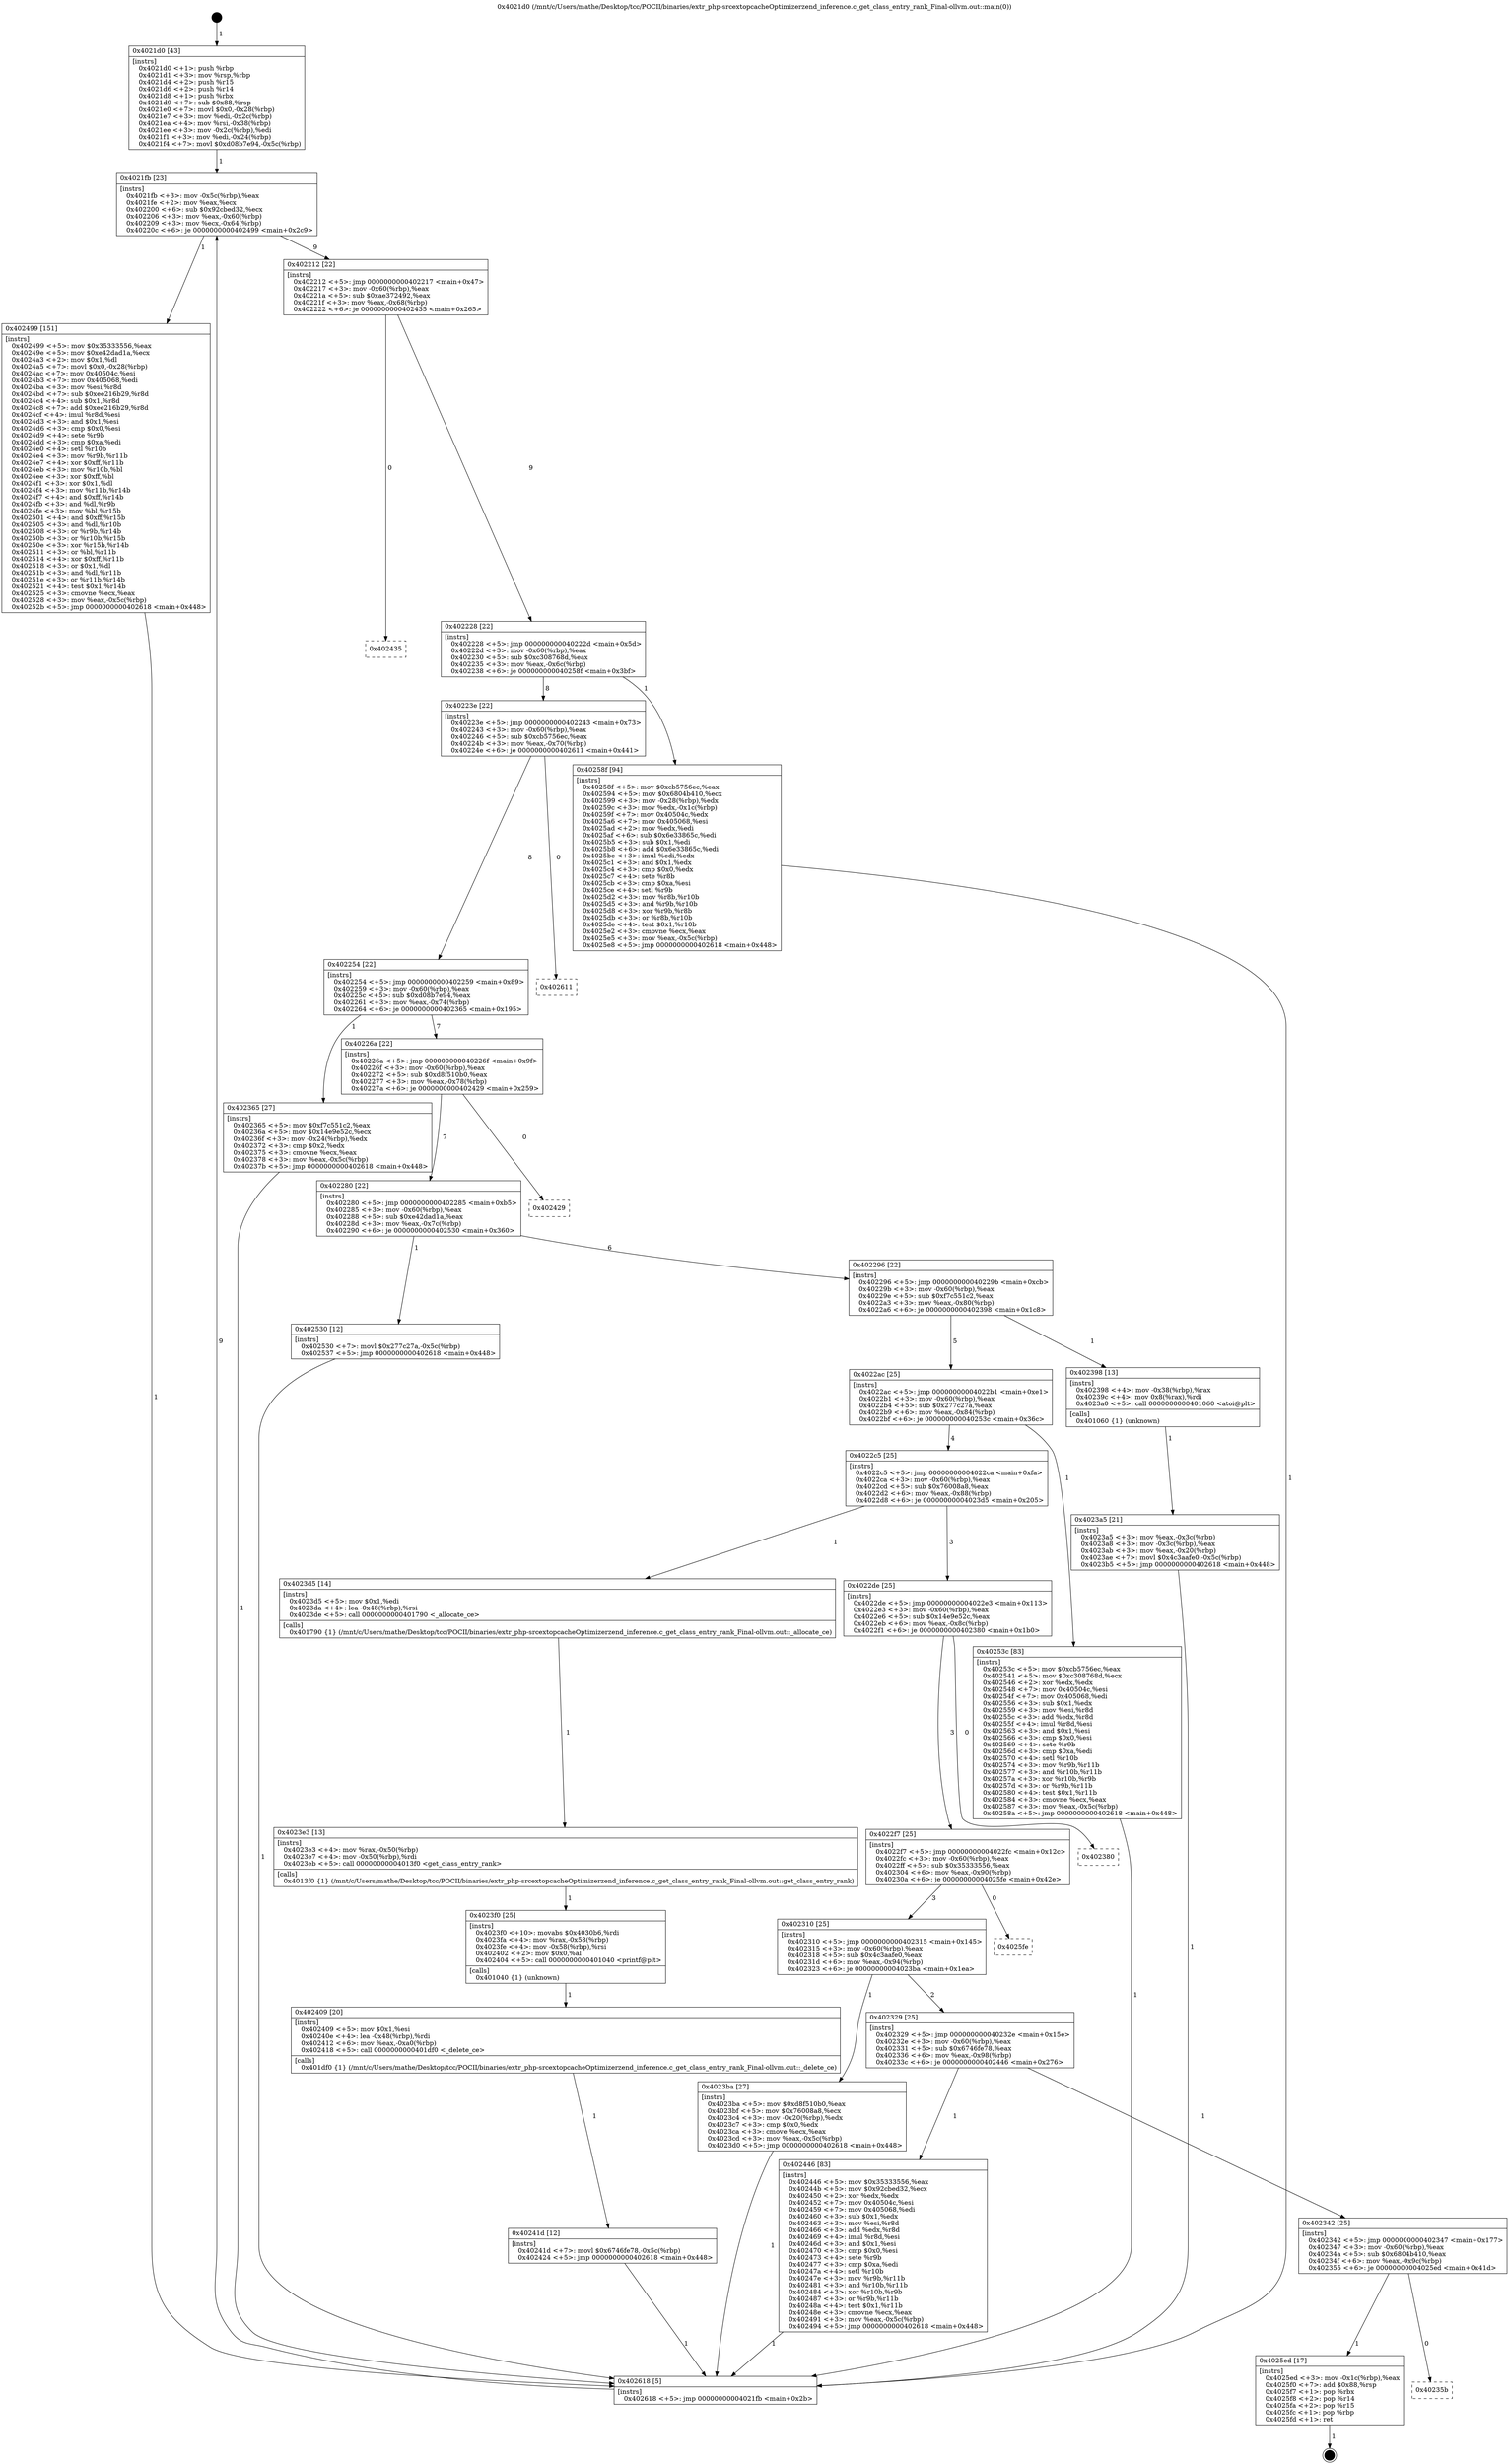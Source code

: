 digraph "0x4021d0" {
  label = "0x4021d0 (/mnt/c/Users/mathe/Desktop/tcc/POCII/binaries/extr_php-srcextopcacheOptimizerzend_inference.c_get_class_entry_rank_Final-ollvm.out::main(0))"
  labelloc = "t"
  node[shape=record]

  Entry [label="",width=0.3,height=0.3,shape=circle,fillcolor=black,style=filled]
  "0x4021fb" [label="{
     0x4021fb [23]\l
     | [instrs]\l
     &nbsp;&nbsp;0x4021fb \<+3\>: mov -0x5c(%rbp),%eax\l
     &nbsp;&nbsp;0x4021fe \<+2\>: mov %eax,%ecx\l
     &nbsp;&nbsp;0x402200 \<+6\>: sub $0x92cbed32,%ecx\l
     &nbsp;&nbsp;0x402206 \<+3\>: mov %eax,-0x60(%rbp)\l
     &nbsp;&nbsp;0x402209 \<+3\>: mov %ecx,-0x64(%rbp)\l
     &nbsp;&nbsp;0x40220c \<+6\>: je 0000000000402499 \<main+0x2c9\>\l
  }"]
  "0x402499" [label="{
     0x402499 [151]\l
     | [instrs]\l
     &nbsp;&nbsp;0x402499 \<+5\>: mov $0x35333556,%eax\l
     &nbsp;&nbsp;0x40249e \<+5\>: mov $0xe42dad1a,%ecx\l
     &nbsp;&nbsp;0x4024a3 \<+2\>: mov $0x1,%dl\l
     &nbsp;&nbsp;0x4024a5 \<+7\>: movl $0x0,-0x28(%rbp)\l
     &nbsp;&nbsp;0x4024ac \<+7\>: mov 0x40504c,%esi\l
     &nbsp;&nbsp;0x4024b3 \<+7\>: mov 0x405068,%edi\l
     &nbsp;&nbsp;0x4024ba \<+3\>: mov %esi,%r8d\l
     &nbsp;&nbsp;0x4024bd \<+7\>: sub $0xee216b29,%r8d\l
     &nbsp;&nbsp;0x4024c4 \<+4\>: sub $0x1,%r8d\l
     &nbsp;&nbsp;0x4024c8 \<+7\>: add $0xee216b29,%r8d\l
     &nbsp;&nbsp;0x4024cf \<+4\>: imul %r8d,%esi\l
     &nbsp;&nbsp;0x4024d3 \<+3\>: and $0x1,%esi\l
     &nbsp;&nbsp;0x4024d6 \<+3\>: cmp $0x0,%esi\l
     &nbsp;&nbsp;0x4024d9 \<+4\>: sete %r9b\l
     &nbsp;&nbsp;0x4024dd \<+3\>: cmp $0xa,%edi\l
     &nbsp;&nbsp;0x4024e0 \<+4\>: setl %r10b\l
     &nbsp;&nbsp;0x4024e4 \<+3\>: mov %r9b,%r11b\l
     &nbsp;&nbsp;0x4024e7 \<+4\>: xor $0xff,%r11b\l
     &nbsp;&nbsp;0x4024eb \<+3\>: mov %r10b,%bl\l
     &nbsp;&nbsp;0x4024ee \<+3\>: xor $0xff,%bl\l
     &nbsp;&nbsp;0x4024f1 \<+3\>: xor $0x1,%dl\l
     &nbsp;&nbsp;0x4024f4 \<+3\>: mov %r11b,%r14b\l
     &nbsp;&nbsp;0x4024f7 \<+4\>: and $0xff,%r14b\l
     &nbsp;&nbsp;0x4024fb \<+3\>: and %dl,%r9b\l
     &nbsp;&nbsp;0x4024fe \<+3\>: mov %bl,%r15b\l
     &nbsp;&nbsp;0x402501 \<+4\>: and $0xff,%r15b\l
     &nbsp;&nbsp;0x402505 \<+3\>: and %dl,%r10b\l
     &nbsp;&nbsp;0x402508 \<+3\>: or %r9b,%r14b\l
     &nbsp;&nbsp;0x40250b \<+3\>: or %r10b,%r15b\l
     &nbsp;&nbsp;0x40250e \<+3\>: xor %r15b,%r14b\l
     &nbsp;&nbsp;0x402511 \<+3\>: or %bl,%r11b\l
     &nbsp;&nbsp;0x402514 \<+4\>: xor $0xff,%r11b\l
     &nbsp;&nbsp;0x402518 \<+3\>: or $0x1,%dl\l
     &nbsp;&nbsp;0x40251b \<+3\>: and %dl,%r11b\l
     &nbsp;&nbsp;0x40251e \<+3\>: or %r11b,%r14b\l
     &nbsp;&nbsp;0x402521 \<+4\>: test $0x1,%r14b\l
     &nbsp;&nbsp;0x402525 \<+3\>: cmovne %ecx,%eax\l
     &nbsp;&nbsp;0x402528 \<+3\>: mov %eax,-0x5c(%rbp)\l
     &nbsp;&nbsp;0x40252b \<+5\>: jmp 0000000000402618 \<main+0x448\>\l
  }"]
  "0x402212" [label="{
     0x402212 [22]\l
     | [instrs]\l
     &nbsp;&nbsp;0x402212 \<+5\>: jmp 0000000000402217 \<main+0x47\>\l
     &nbsp;&nbsp;0x402217 \<+3\>: mov -0x60(%rbp),%eax\l
     &nbsp;&nbsp;0x40221a \<+5\>: sub $0xae372492,%eax\l
     &nbsp;&nbsp;0x40221f \<+3\>: mov %eax,-0x68(%rbp)\l
     &nbsp;&nbsp;0x402222 \<+6\>: je 0000000000402435 \<main+0x265\>\l
  }"]
  Exit [label="",width=0.3,height=0.3,shape=circle,fillcolor=black,style=filled,peripheries=2]
  "0x402435" [label="{
     0x402435\l
  }", style=dashed]
  "0x402228" [label="{
     0x402228 [22]\l
     | [instrs]\l
     &nbsp;&nbsp;0x402228 \<+5\>: jmp 000000000040222d \<main+0x5d\>\l
     &nbsp;&nbsp;0x40222d \<+3\>: mov -0x60(%rbp),%eax\l
     &nbsp;&nbsp;0x402230 \<+5\>: sub $0xc308768d,%eax\l
     &nbsp;&nbsp;0x402235 \<+3\>: mov %eax,-0x6c(%rbp)\l
     &nbsp;&nbsp;0x402238 \<+6\>: je 000000000040258f \<main+0x3bf\>\l
  }"]
  "0x40235b" [label="{
     0x40235b\l
  }", style=dashed]
  "0x40258f" [label="{
     0x40258f [94]\l
     | [instrs]\l
     &nbsp;&nbsp;0x40258f \<+5\>: mov $0xcb5756ec,%eax\l
     &nbsp;&nbsp;0x402594 \<+5\>: mov $0x6804b410,%ecx\l
     &nbsp;&nbsp;0x402599 \<+3\>: mov -0x28(%rbp),%edx\l
     &nbsp;&nbsp;0x40259c \<+3\>: mov %edx,-0x1c(%rbp)\l
     &nbsp;&nbsp;0x40259f \<+7\>: mov 0x40504c,%edx\l
     &nbsp;&nbsp;0x4025a6 \<+7\>: mov 0x405068,%esi\l
     &nbsp;&nbsp;0x4025ad \<+2\>: mov %edx,%edi\l
     &nbsp;&nbsp;0x4025af \<+6\>: sub $0x6e33865c,%edi\l
     &nbsp;&nbsp;0x4025b5 \<+3\>: sub $0x1,%edi\l
     &nbsp;&nbsp;0x4025b8 \<+6\>: add $0x6e33865c,%edi\l
     &nbsp;&nbsp;0x4025be \<+3\>: imul %edi,%edx\l
     &nbsp;&nbsp;0x4025c1 \<+3\>: and $0x1,%edx\l
     &nbsp;&nbsp;0x4025c4 \<+3\>: cmp $0x0,%edx\l
     &nbsp;&nbsp;0x4025c7 \<+4\>: sete %r8b\l
     &nbsp;&nbsp;0x4025cb \<+3\>: cmp $0xa,%esi\l
     &nbsp;&nbsp;0x4025ce \<+4\>: setl %r9b\l
     &nbsp;&nbsp;0x4025d2 \<+3\>: mov %r8b,%r10b\l
     &nbsp;&nbsp;0x4025d5 \<+3\>: and %r9b,%r10b\l
     &nbsp;&nbsp;0x4025d8 \<+3\>: xor %r9b,%r8b\l
     &nbsp;&nbsp;0x4025db \<+3\>: or %r8b,%r10b\l
     &nbsp;&nbsp;0x4025de \<+4\>: test $0x1,%r10b\l
     &nbsp;&nbsp;0x4025e2 \<+3\>: cmovne %ecx,%eax\l
     &nbsp;&nbsp;0x4025e5 \<+3\>: mov %eax,-0x5c(%rbp)\l
     &nbsp;&nbsp;0x4025e8 \<+5\>: jmp 0000000000402618 \<main+0x448\>\l
  }"]
  "0x40223e" [label="{
     0x40223e [22]\l
     | [instrs]\l
     &nbsp;&nbsp;0x40223e \<+5\>: jmp 0000000000402243 \<main+0x73\>\l
     &nbsp;&nbsp;0x402243 \<+3\>: mov -0x60(%rbp),%eax\l
     &nbsp;&nbsp;0x402246 \<+5\>: sub $0xcb5756ec,%eax\l
     &nbsp;&nbsp;0x40224b \<+3\>: mov %eax,-0x70(%rbp)\l
     &nbsp;&nbsp;0x40224e \<+6\>: je 0000000000402611 \<main+0x441\>\l
  }"]
  "0x4025ed" [label="{
     0x4025ed [17]\l
     | [instrs]\l
     &nbsp;&nbsp;0x4025ed \<+3\>: mov -0x1c(%rbp),%eax\l
     &nbsp;&nbsp;0x4025f0 \<+7\>: add $0x88,%rsp\l
     &nbsp;&nbsp;0x4025f7 \<+1\>: pop %rbx\l
     &nbsp;&nbsp;0x4025f8 \<+2\>: pop %r14\l
     &nbsp;&nbsp;0x4025fa \<+2\>: pop %r15\l
     &nbsp;&nbsp;0x4025fc \<+1\>: pop %rbp\l
     &nbsp;&nbsp;0x4025fd \<+1\>: ret\l
  }"]
  "0x402611" [label="{
     0x402611\l
  }", style=dashed]
  "0x402254" [label="{
     0x402254 [22]\l
     | [instrs]\l
     &nbsp;&nbsp;0x402254 \<+5\>: jmp 0000000000402259 \<main+0x89\>\l
     &nbsp;&nbsp;0x402259 \<+3\>: mov -0x60(%rbp),%eax\l
     &nbsp;&nbsp;0x40225c \<+5\>: sub $0xd08b7e94,%eax\l
     &nbsp;&nbsp;0x402261 \<+3\>: mov %eax,-0x74(%rbp)\l
     &nbsp;&nbsp;0x402264 \<+6\>: je 0000000000402365 \<main+0x195\>\l
  }"]
  "0x402342" [label="{
     0x402342 [25]\l
     | [instrs]\l
     &nbsp;&nbsp;0x402342 \<+5\>: jmp 0000000000402347 \<main+0x177\>\l
     &nbsp;&nbsp;0x402347 \<+3\>: mov -0x60(%rbp),%eax\l
     &nbsp;&nbsp;0x40234a \<+5\>: sub $0x6804b410,%eax\l
     &nbsp;&nbsp;0x40234f \<+6\>: mov %eax,-0x9c(%rbp)\l
     &nbsp;&nbsp;0x402355 \<+6\>: je 00000000004025ed \<main+0x41d\>\l
  }"]
  "0x402365" [label="{
     0x402365 [27]\l
     | [instrs]\l
     &nbsp;&nbsp;0x402365 \<+5\>: mov $0xf7c551c2,%eax\l
     &nbsp;&nbsp;0x40236a \<+5\>: mov $0x14e9e52c,%ecx\l
     &nbsp;&nbsp;0x40236f \<+3\>: mov -0x24(%rbp),%edx\l
     &nbsp;&nbsp;0x402372 \<+3\>: cmp $0x2,%edx\l
     &nbsp;&nbsp;0x402375 \<+3\>: cmovne %ecx,%eax\l
     &nbsp;&nbsp;0x402378 \<+3\>: mov %eax,-0x5c(%rbp)\l
     &nbsp;&nbsp;0x40237b \<+5\>: jmp 0000000000402618 \<main+0x448\>\l
  }"]
  "0x40226a" [label="{
     0x40226a [22]\l
     | [instrs]\l
     &nbsp;&nbsp;0x40226a \<+5\>: jmp 000000000040226f \<main+0x9f\>\l
     &nbsp;&nbsp;0x40226f \<+3\>: mov -0x60(%rbp),%eax\l
     &nbsp;&nbsp;0x402272 \<+5\>: sub $0xd8f510b0,%eax\l
     &nbsp;&nbsp;0x402277 \<+3\>: mov %eax,-0x78(%rbp)\l
     &nbsp;&nbsp;0x40227a \<+6\>: je 0000000000402429 \<main+0x259\>\l
  }"]
  "0x402618" [label="{
     0x402618 [5]\l
     | [instrs]\l
     &nbsp;&nbsp;0x402618 \<+5\>: jmp 00000000004021fb \<main+0x2b\>\l
  }"]
  "0x4021d0" [label="{
     0x4021d0 [43]\l
     | [instrs]\l
     &nbsp;&nbsp;0x4021d0 \<+1\>: push %rbp\l
     &nbsp;&nbsp;0x4021d1 \<+3\>: mov %rsp,%rbp\l
     &nbsp;&nbsp;0x4021d4 \<+2\>: push %r15\l
     &nbsp;&nbsp;0x4021d6 \<+2\>: push %r14\l
     &nbsp;&nbsp;0x4021d8 \<+1\>: push %rbx\l
     &nbsp;&nbsp;0x4021d9 \<+7\>: sub $0x88,%rsp\l
     &nbsp;&nbsp;0x4021e0 \<+7\>: movl $0x0,-0x28(%rbp)\l
     &nbsp;&nbsp;0x4021e7 \<+3\>: mov %edi,-0x2c(%rbp)\l
     &nbsp;&nbsp;0x4021ea \<+4\>: mov %rsi,-0x38(%rbp)\l
     &nbsp;&nbsp;0x4021ee \<+3\>: mov -0x2c(%rbp),%edi\l
     &nbsp;&nbsp;0x4021f1 \<+3\>: mov %edi,-0x24(%rbp)\l
     &nbsp;&nbsp;0x4021f4 \<+7\>: movl $0xd08b7e94,-0x5c(%rbp)\l
  }"]
  "0x402446" [label="{
     0x402446 [83]\l
     | [instrs]\l
     &nbsp;&nbsp;0x402446 \<+5\>: mov $0x35333556,%eax\l
     &nbsp;&nbsp;0x40244b \<+5\>: mov $0x92cbed32,%ecx\l
     &nbsp;&nbsp;0x402450 \<+2\>: xor %edx,%edx\l
     &nbsp;&nbsp;0x402452 \<+7\>: mov 0x40504c,%esi\l
     &nbsp;&nbsp;0x402459 \<+7\>: mov 0x405068,%edi\l
     &nbsp;&nbsp;0x402460 \<+3\>: sub $0x1,%edx\l
     &nbsp;&nbsp;0x402463 \<+3\>: mov %esi,%r8d\l
     &nbsp;&nbsp;0x402466 \<+3\>: add %edx,%r8d\l
     &nbsp;&nbsp;0x402469 \<+4\>: imul %r8d,%esi\l
     &nbsp;&nbsp;0x40246d \<+3\>: and $0x1,%esi\l
     &nbsp;&nbsp;0x402470 \<+3\>: cmp $0x0,%esi\l
     &nbsp;&nbsp;0x402473 \<+4\>: sete %r9b\l
     &nbsp;&nbsp;0x402477 \<+3\>: cmp $0xa,%edi\l
     &nbsp;&nbsp;0x40247a \<+4\>: setl %r10b\l
     &nbsp;&nbsp;0x40247e \<+3\>: mov %r9b,%r11b\l
     &nbsp;&nbsp;0x402481 \<+3\>: and %r10b,%r11b\l
     &nbsp;&nbsp;0x402484 \<+3\>: xor %r10b,%r9b\l
     &nbsp;&nbsp;0x402487 \<+3\>: or %r9b,%r11b\l
     &nbsp;&nbsp;0x40248a \<+4\>: test $0x1,%r11b\l
     &nbsp;&nbsp;0x40248e \<+3\>: cmovne %ecx,%eax\l
     &nbsp;&nbsp;0x402491 \<+3\>: mov %eax,-0x5c(%rbp)\l
     &nbsp;&nbsp;0x402494 \<+5\>: jmp 0000000000402618 \<main+0x448\>\l
  }"]
  "0x402429" [label="{
     0x402429\l
  }", style=dashed]
  "0x402280" [label="{
     0x402280 [22]\l
     | [instrs]\l
     &nbsp;&nbsp;0x402280 \<+5\>: jmp 0000000000402285 \<main+0xb5\>\l
     &nbsp;&nbsp;0x402285 \<+3\>: mov -0x60(%rbp),%eax\l
     &nbsp;&nbsp;0x402288 \<+5\>: sub $0xe42dad1a,%eax\l
     &nbsp;&nbsp;0x40228d \<+3\>: mov %eax,-0x7c(%rbp)\l
     &nbsp;&nbsp;0x402290 \<+6\>: je 0000000000402530 \<main+0x360\>\l
  }"]
  "0x40241d" [label="{
     0x40241d [12]\l
     | [instrs]\l
     &nbsp;&nbsp;0x40241d \<+7\>: movl $0x6746fe78,-0x5c(%rbp)\l
     &nbsp;&nbsp;0x402424 \<+5\>: jmp 0000000000402618 \<main+0x448\>\l
  }"]
  "0x402530" [label="{
     0x402530 [12]\l
     | [instrs]\l
     &nbsp;&nbsp;0x402530 \<+7\>: movl $0x277c27a,-0x5c(%rbp)\l
     &nbsp;&nbsp;0x402537 \<+5\>: jmp 0000000000402618 \<main+0x448\>\l
  }"]
  "0x402296" [label="{
     0x402296 [22]\l
     | [instrs]\l
     &nbsp;&nbsp;0x402296 \<+5\>: jmp 000000000040229b \<main+0xcb\>\l
     &nbsp;&nbsp;0x40229b \<+3\>: mov -0x60(%rbp),%eax\l
     &nbsp;&nbsp;0x40229e \<+5\>: sub $0xf7c551c2,%eax\l
     &nbsp;&nbsp;0x4022a3 \<+3\>: mov %eax,-0x80(%rbp)\l
     &nbsp;&nbsp;0x4022a6 \<+6\>: je 0000000000402398 \<main+0x1c8\>\l
  }"]
  "0x402409" [label="{
     0x402409 [20]\l
     | [instrs]\l
     &nbsp;&nbsp;0x402409 \<+5\>: mov $0x1,%esi\l
     &nbsp;&nbsp;0x40240e \<+4\>: lea -0x48(%rbp),%rdi\l
     &nbsp;&nbsp;0x402412 \<+6\>: mov %eax,-0xa0(%rbp)\l
     &nbsp;&nbsp;0x402418 \<+5\>: call 0000000000401df0 \<_delete_ce\>\l
     | [calls]\l
     &nbsp;&nbsp;0x401df0 \{1\} (/mnt/c/Users/mathe/Desktop/tcc/POCII/binaries/extr_php-srcextopcacheOptimizerzend_inference.c_get_class_entry_rank_Final-ollvm.out::_delete_ce)\l
  }"]
  "0x402398" [label="{
     0x402398 [13]\l
     | [instrs]\l
     &nbsp;&nbsp;0x402398 \<+4\>: mov -0x38(%rbp),%rax\l
     &nbsp;&nbsp;0x40239c \<+4\>: mov 0x8(%rax),%rdi\l
     &nbsp;&nbsp;0x4023a0 \<+5\>: call 0000000000401060 \<atoi@plt\>\l
     | [calls]\l
     &nbsp;&nbsp;0x401060 \{1\} (unknown)\l
  }"]
  "0x4022ac" [label="{
     0x4022ac [25]\l
     | [instrs]\l
     &nbsp;&nbsp;0x4022ac \<+5\>: jmp 00000000004022b1 \<main+0xe1\>\l
     &nbsp;&nbsp;0x4022b1 \<+3\>: mov -0x60(%rbp),%eax\l
     &nbsp;&nbsp;0x4022b4 \<+5\>: sub $0x277c27a,%eax\l
     &nbsp;&nbsp;0x4022b9 \<+6\>: mov %eax,-0x84(%rbp)\l
     &nbsp;&nbsp;0x4022bf \<+6\>: je 000000000040253c \<main+0x36c\>\l
  }"]
  "0x4023a5" [label="{
     0x4023a5 [21]\l
     | [instrs]\l
     &nbsp;&nbsp;0x4023a5 \<+3\>: mov %eax,-0x3c(%rbp)\l
     &nbsp;&nbsp;0x4023a8 \<+3\>: mov -0x3c(%rbp),%eax\l
     &nbsp;&nbsp;0x4023ab \<+3\>: mov %eax,-0x20(%rbp)\l
     &nbsp;&nbsp;0x4023ae \<+7\>: movl $0x4c3aafe0,-0x5c(%rbp)\l
     &nbsp;&nbsp;0x4023b5 \<+5\>: jmp 0000000000402618 \<main+0x448\>\l
  }"]
  "0x4023f0" [label="{
     0x4023f0 [25]\l
     | [instrs]\l
     &nbsp;&nbsp;0x4023f0 \<+10\>: movabs $0x4030b6,%rdi\l
     &nbsp;&nbsp;0x4023fa \<+4\>: mov %rax,-0x58(%rbp)\l
     &nbsp;&nbsp;0x4023fe \<+4\>: mov -0x58(%rbp),%rsi\l
     &nbsp;&nbsp;0x402402 \<+2\>: mov $0x0,%al\l
     &nbsp;&nbsp;0x402404 \<+5\>: call 0000000000401040 \<printf@plt\>\l
     | [calls]\l
     &nbsp;&nbsp;0x401040 \{1\} (unknown)\l
  }"]
  "0x40253c" [label="{
     0x40253c [83]\l
     | [instrs]\l
     &nbsp;&nbsp;0x40253c \<+5\>: mov $0xcb5756ec,%eax\l
     &nbsp;&nbsp;0x402541 \<+5\>: mov $0xc308768d,%ecx\l
     &nbsp;&nbsp;0x402546 \<+2\>: xor %edx,%edx\l
     &nbsp;&nbsp;0x402548 \<+7\>: mov 0x40504c,%esi\l
     &nbsp;&nbsp;0x40254f \<+7\>: mov 0x405068,%edi\l
     &nbsp;&nbsp;0x402556 \<+3\>: sub $0x1,%edx\l
     &nbsp;&nbsp;0x402559 \<+3\>: mov %esi,%r8d\l
     &nbsp;&nbsp;0x40255c \<+3\>: add %edx,%r8d\l
     &nbsp;&nbsp;0x40255f \<+4\>: imul %r8d,%esi\l
     &nbsp;&nbsp;0x402563 \<+3\>: and $0x1,%esi\l
     &nbsp;&nbsp;0x402566 \<+3\>: cmp $0x0,%esi\l
     &nbsp;&nbsp;0x402569 \<+4\>: sete %r9b\l
     &nbsp;&nbsp;0x40256d \<+3\>: cmp $0xa,%edi\l
     &nbsp;&nbsp;0x402570 \<+4\>: setl %r10b\l
     &nbsp;&nbsp;0x402574 \<+3\>: mov %r9b,%r11b\l
     &nbsp;&nbsp;0x402577 \<+3\>: and %r10b,%r11b\l
     &nbsp;&nbsp;0x40257a \<+3\>: xor %r10b,%r9b\l
     &nbsp;&nbsp;0x40257d \<+3\>: or %r9b,%r11b\l
     &nbsp;&nbsp;0x402580 \<+4\>: test $0x1,%r11b\l
     &nbsp;&nbsp;0x402584 \<+3\>: cmovne %ecx,%eax\l
     &nbsp;&nbsp;0x402587 \<+3\>: mov %eax,-0x5c(%rbp)\l
     &nbsp;&nbsp;0x40258a \<+5\>: jmp 0000000000402618 \<main+0x448\>\l
  }"]
  "0x4022c5" [label="{
     0x4022c5 [25]\l
     | [instrs]\l
     &nbsp;&nbsp;0x4022c5 \<+5\>: jmp 00000000004022ca \<main+0xfa\>\l
     &nbsp;&nbsp;0x4022ca \<+3\>: mov -0x60(%rbp),%eax\l
     &nbsp;&nbsp;0x4022cd \<+5\>: sub $0x76008a8,%eax\l
     &nbsp;&nbsp;0x4022d2 \<+6\>: mov %eax,-0x88(%rbp)\l
     &nbsp;&nbsp;0x4022d8 \<+6\>: je 00000000004023d5 \<main+0x205\>\l
  }"]
  "0x4023e3" [label="{
     0x4023e3 [13]\l
     | [instrs]\l
     &nbsp;&nbsp;0x4023e3 \<+4\>: mov %rax,-0x50(%rbp)\l
     &nbsp;&nbsp;0x4023e7 \<+4\>: mov -0x50(%rbp),%rdi\l
     &nbsp;&nbsp;0x4023eb \<+5\>: call 00000000004013f0 \<get_class_entry_rank\>\l
     | [calls]\l
     &nbsp;&nbsp;0x4013f0 \{1\} (/mnt/c/Users/mathe/Desktop/tcc/POCII/binaries/extr_php-srcextopcacheOptimizerzend_inference.c_get_class_entry_rank_Final-ollvm.out::get_class_entry_rank)\l
  }"]
  "0x4023d5" [label="{
     0x4023d5 [14]\l
     | [instrs]\l
     &nbsp;&nbsp;0x4023d5 \<+5\>: mov $0x1,%edi\l
     &nbsp;&nbsp;0x4023da \<+4\>: lea -0x48(%rbp),%rsi\l
     &nbsp;&nbsp;0x4023de \<+5\>: call 0000000000401790 \<_allocate_ce\>\l
     | [calls]\l
     &nbsp;&nbsp;0x401790 \{1\} (/mnt/c/Users/mathe/Desktop/tcc/POCII/binaries/extr_php-srcextopcacheOptimizerzend_inference.c_get_class_entry_rank_Final-ollvm.out::_allocate_ce)\l
  }"]
  "0x4022de" [label="{
     0x4022de [25]\l
     | [instrs]\l
     &nbsp;&nbsp;0x4022de \<+5\>: jmp 00000000004022e3 \<main+0x113\>\l
     &nbsp;&nbsp;0x4022e3 \<+3\>: mov -0x60(%rbp),%eax\l
     &nbsp;&nbsp;0x4022e6 \<+5\>: sub $0x14e9e52c,%eax\l
     &nbsp;&nbsp;0x4022eb \<+6\>: mov %eax,-0x8c(%rbp)\l
     &nbsp;&nbsp;0x4022f1 \<+6\>: je 0000000000402380 \<main+0x1b0\>\l
  }"]
  "0x402329" [label="{
     0x402329 [25]\l
     | [instrs]\l
     &nbsp;&nbsp;0x402329 \<+5\>: jmp 000000000040232e \<main+0x15e\>\l
     &nbsp;&nbsp;0x40232e \<+3\>: mov -0x60(%rbp),%eax\l
     &nbsp;&nbsp;0x402331 \<+5\>: sub $0x6746fe78,%eax\l
     &nbsp;&nbsp;0x402336 \<+6\>: mov %eax,-0x98(%rbp)\l
     &nbsp;&nbsp;0x40233c \<+6\>: je 0000000000402446 \<main+0x276\>\l
  }"]
  "0x402380" [label="{
     0x402380\l
  }", style=dashed]
  "0x4022f7" [label="{
     0x4022f7 [25]\l
     | [instrs]\l
     &nbsp;&nbsp;0x4022f7 \<+5\>: jmp 00000000004022fc \<main+0x12c\>\l
     &nbsp;&nbsp;0x4022fc \<+3\>: mov -0x60(%rbp),%eax\l
     &nbsp;&nbsp;0x4022ff \<+5\>: sub $0x35333556,%eax\l
     &nbsp;&nbsp;0x402304 \<+6\>: mov %eax,-0x90(%rbp)\l
     &nbsp;&nbsp;0x40230a \<+6\>: je 00000000004025fe \<main+0x42e\>\l
  }"]
  "0x4023ba" [label="{
     0x4023ba [27]\l
     | [instrs]\l
     &nbsp;&nbsp;0x4023ba \<+5\>: mov $0xd8f510b0,%eax\l
     &nbsp;&nbsp;0x4023bf \<+5\>: mov $0x76008a8,%ecx\l
     &nbsp;&nbsp;0x4023c4 \<+3\>: mov -0x20(%rbp),%edx\l
     &nbsp;&nbsp;0x4023c7 \<+3\>: cmp $0x0,%edx\l
     &nbsp;&nbsp;0x4023ca \<+3\>: cmove %ecx,%eax\l
     &nbsp;&nbsp;0x4023cd \<+3\>: mov %eax,-0x5c(%rbp)\l
     &nbsp;&nbsp;0x4023d0 \<+5\>: jmp 0000000000402618 \<main+0x448\>\l
  }"]
  "0x4025fe" [label="{
     0x4025fe\l
  }", style=dashed]
  "0x402310" [label="{
     0x402310 [25]\l
     | [instrs]\l
     &nbsp;&nbsp;0x402310 \<+5\>: jmp 0000000000402315 \<main+0x145\>\l
     &nbsp;&nbsp;0x402315 \<+3\>: mov -0x60(%rbp),%eax\l
     &nbsp;&nbsp;0x402318 \<+5\>: sub $0x4c3aafe0,%eax\l
     &nbsp;&nbsp;0x40231d \<+6\>: mov %eax,-0x94(%rbp)\l
     &nbsp;&nbsp;0x402323 \<+6\>: je 00000000004023ba \<main+0x1ea\>\l
  }"]
  Entry -> "0x4021d0" [label=" 1"]
  "0x4021fb" -> "0x402499" [label=" 1"]
  "0x4021fb" -> "0x402212" [label=" 9"]
  "0x4025ed" -> Exit [label=" 1"]
  "0x402212" -> "0x402435" [label=" 0"]
  "0x402212" -> "0x402228" [label=" 9"]
  "0x402342" -> "0x40235b" [label=" 0"]
  "0x402228" -> "0x40258f" [label=" 1"]
  "0x402228" -> "0x40223e" [label=" 8"]
  "0x402342" -> "0x4025ed" [label=" 1"]
  "0x40223e" -> "0x402611" [label=" 0"]
  "0x40223e" -> "0x402254" [label=" 8"]
  "0x40258f" -> "0x402618" [label=" 1"]
  "0x402254" -> "0x402365" [label=" 1"]
  "0x402254" -> "0x40226a" [label=" 7"]
  "0x402365" -> "0x402618" [label=" 1"]
  "0x4021d0" -> "0x4021fb" [label=" 1"]
  "0x402618" -> "0x4021fb" [label=" 9"]
  "0x40253c" -> "0x402618" [label=" 1"]
  "0x40226a" -> "0x402429" [label=" 0"]
  "0x40226a" -> "0x402280" [label=" 7"]
  "0x402530" -> "0x402618" [label=" 1"]
  "0x402280" -> "0x402530" [label=" 1"]
  "0x402280" -> "0x402296" [label=" 6"]
  "0x402446" -> "0x402618" [label=" 1"]
  "0x402296" -> "0x402398" [label=" 1"]
  "0x402296" -> "0x4022ac" [label=" 5"]
  "0x402398" -> "0x4023a5" [label=" 1"]
  "0x4023a5" -> "0x402618" [label=" 1"]
  "0x402329" -> "0x402342" [label=" 1"]
  "0x4022ac" -> "0x40253c" [label=" 1"]
  "0x4022ac" -> "0x4022c5" [label=" 4"]
  "0x402329" -> "0x402446" [label=" 1"]
  "0x4022c5" -> "0x4023d5" [label=" 1"]
  "0x4022c5" -> "0x4022de" [label=" 3"]
  "0x402499" -> "0x402618" [label=" 1"]
  "0x4022de" -> "0x402380" [label=" 0"]
  "0x4022de" -> "0x4022f7" [label=" 3"]
  "0x40241d" -> "0x402618" [label=" 1"]
  "0x4022f7" -> "0x4025fe" [label=" 0"]
  "0x4022f7" -> "0x402310" [label=" 3"]
  "0x402409" -> "0x40241d" [label=" 1"]
  "0x402310" -> "0x4023ba" [label=" 1"]
  "0x402310" -> "0x402329" [label=" 2"]
  "0x4023ba" -> "0x402618" [label=" 1"]
  "0x4023d5" -> "0x4023e3" [label=" 1"]
  "0x4023e3" -> "0x4023f0" [label=" 1"]
  "0x4023f0" -> "0x402409" [label=" 1"]
}
